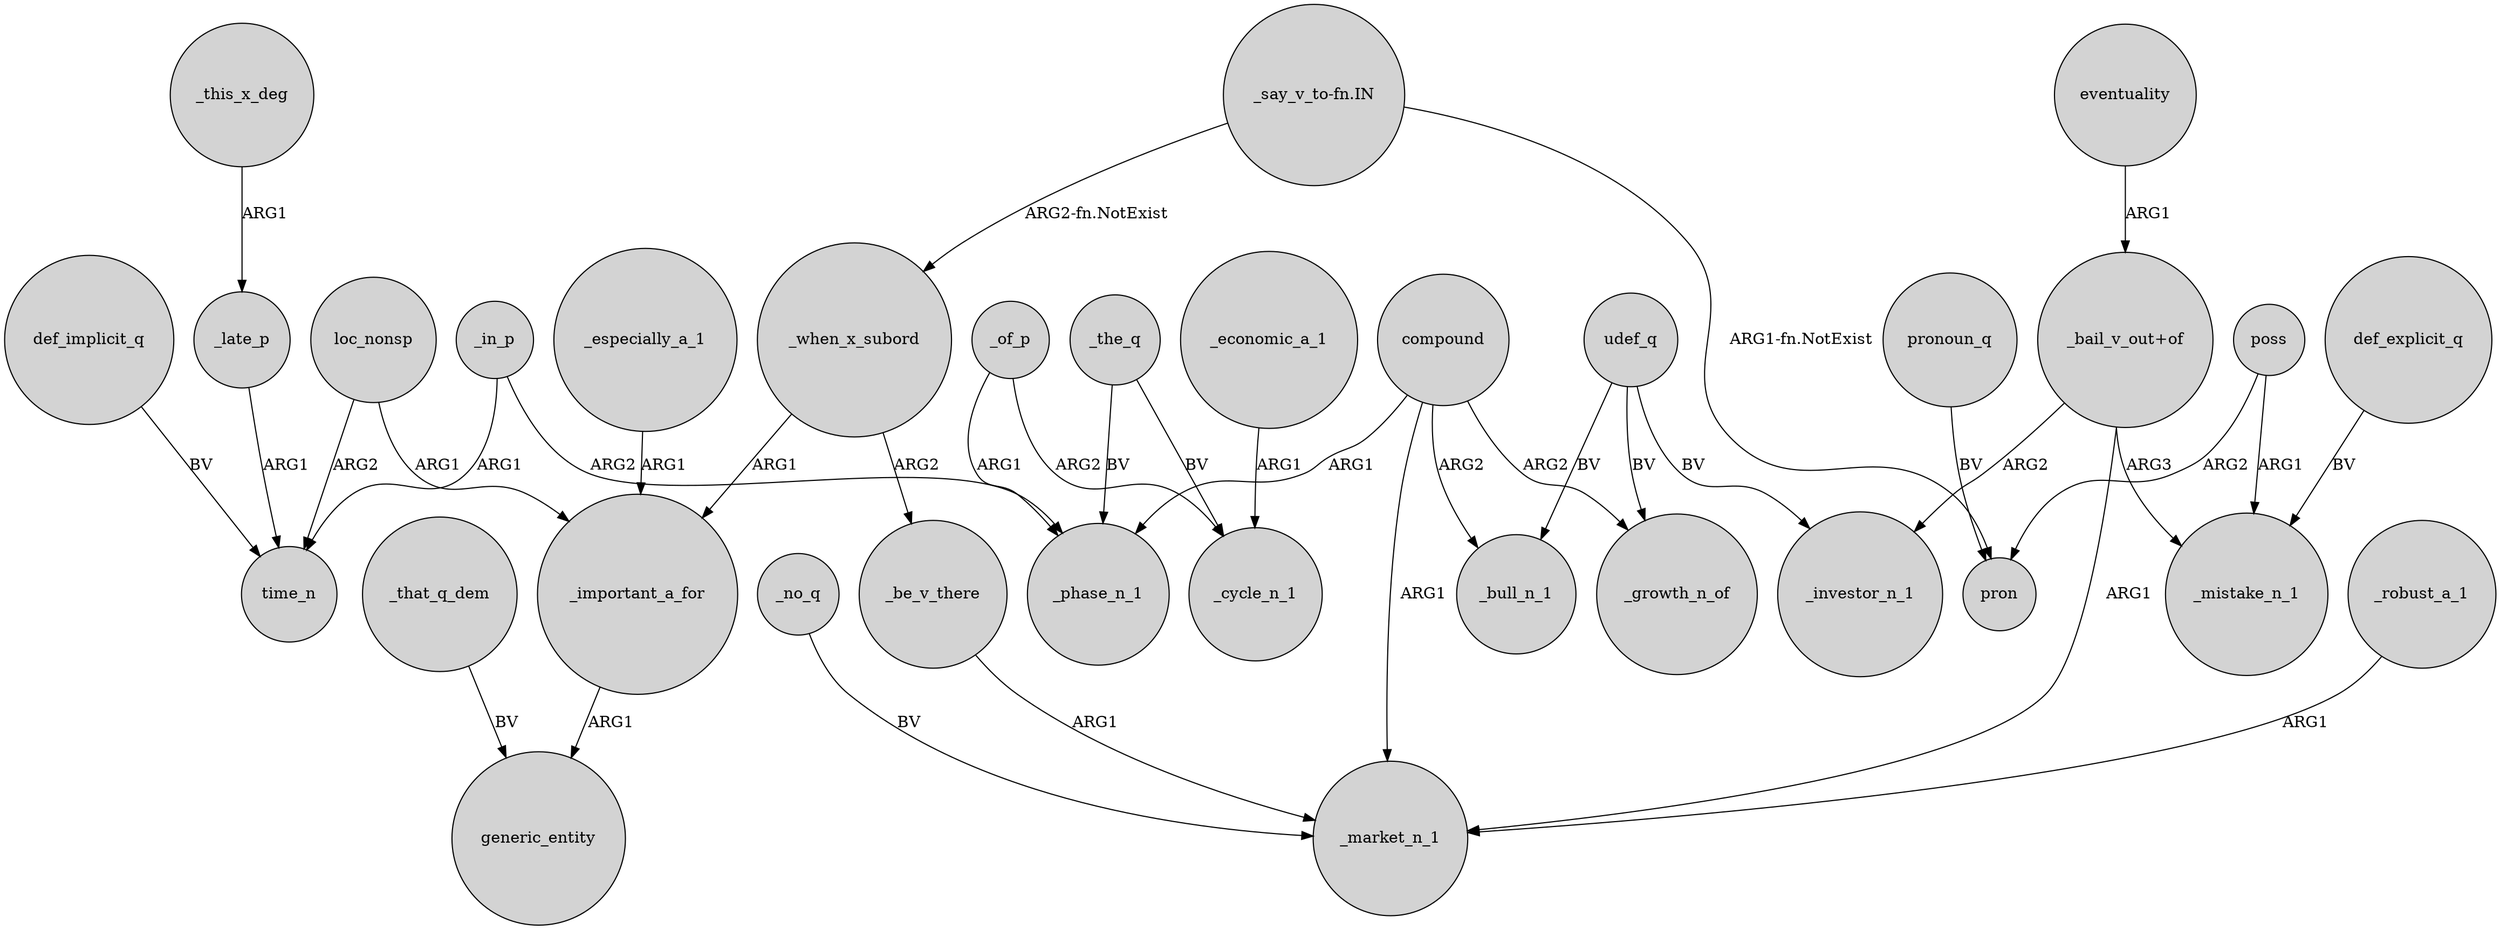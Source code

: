 digraph {
	node [shape=circle style=filled]
	_late_p -> time_n [label=ARG1]
	_especially_a_1 -> _important_a_for [label=ARG1]
	_of_p -> _phase_n_1 [label=ARG1]
	loc_nonsp -> _important_a_for [label=ARG1]
	poss -> pron [label=ARG2]
	udef_q -> _investor_n_1 [label=BV]
	_that_q_dem -> generic_entity [label=BV]
	poss -> _mistake_n_1 [label=ARG1]
	_in_p -> _phase_n_1 [label=ARG2]
	"_say_v_to-fn.IN" -> pron [label="ARG1-fn.NotExist"]
	_of_p -> _cycle_n_1 [label=ARG2]
	compound -> _growth_n_of [label=ARG2]
	_in_p -> time_n [label=ARG1]
	udef_q -> _bull_n_1 [label=BV]
	def_explicit_q -> _mistake_n_1 [label=BV]
	loc_nonsp -> time_n [label=ARG2]
	_robust_a_1 -> _market_n_1 [label=ARG1]
	_the_q -> _phase_n_1 [label=BV]
	pronoun_q -> pron [label=BV]
	"_say_v_to-fn.IN" -> _when_x_subord [label="ARG2-fn.NotExist"]
	compound -> _bull_n_1 [label=ARG2]
	"_bail_v_out+of" -> _mistake_n_1 [label=ARG3]
	eventuality -> "_bail_v_out+of" [label=ARG1]
	_when_x_subord -> _be_v_there [label=ARG2]
	_be_v_there -> _market_n_1 [label=ARG1]
	_no_q -> _market_n_1 [label=BV]
	_this_x_deg -> _late_p [label=ARG1]
	"_bail_v_out+of" -> _market_n_1 [label=ARG1]
	compound -> _market_n_1 [label=ARG1]
	udef_q -> _growth_n_of [label=BV]
	_economic_a_1 -> _cycle_n_1 [label=ARG1]
	_when_x_subord -> _important_a_for [label=ARG1]
	_the_q -> _cycle_n_1 [label=BV]
	"_bail_v_out+of" -> _investor_n_1 [label=ARG2]
	def_implicit_q -> time_n [label=BV]
	_important_a_for -> generic_entity [label=ARG1]
	compound -> _phase_n_1 [label=ARG1]
}
